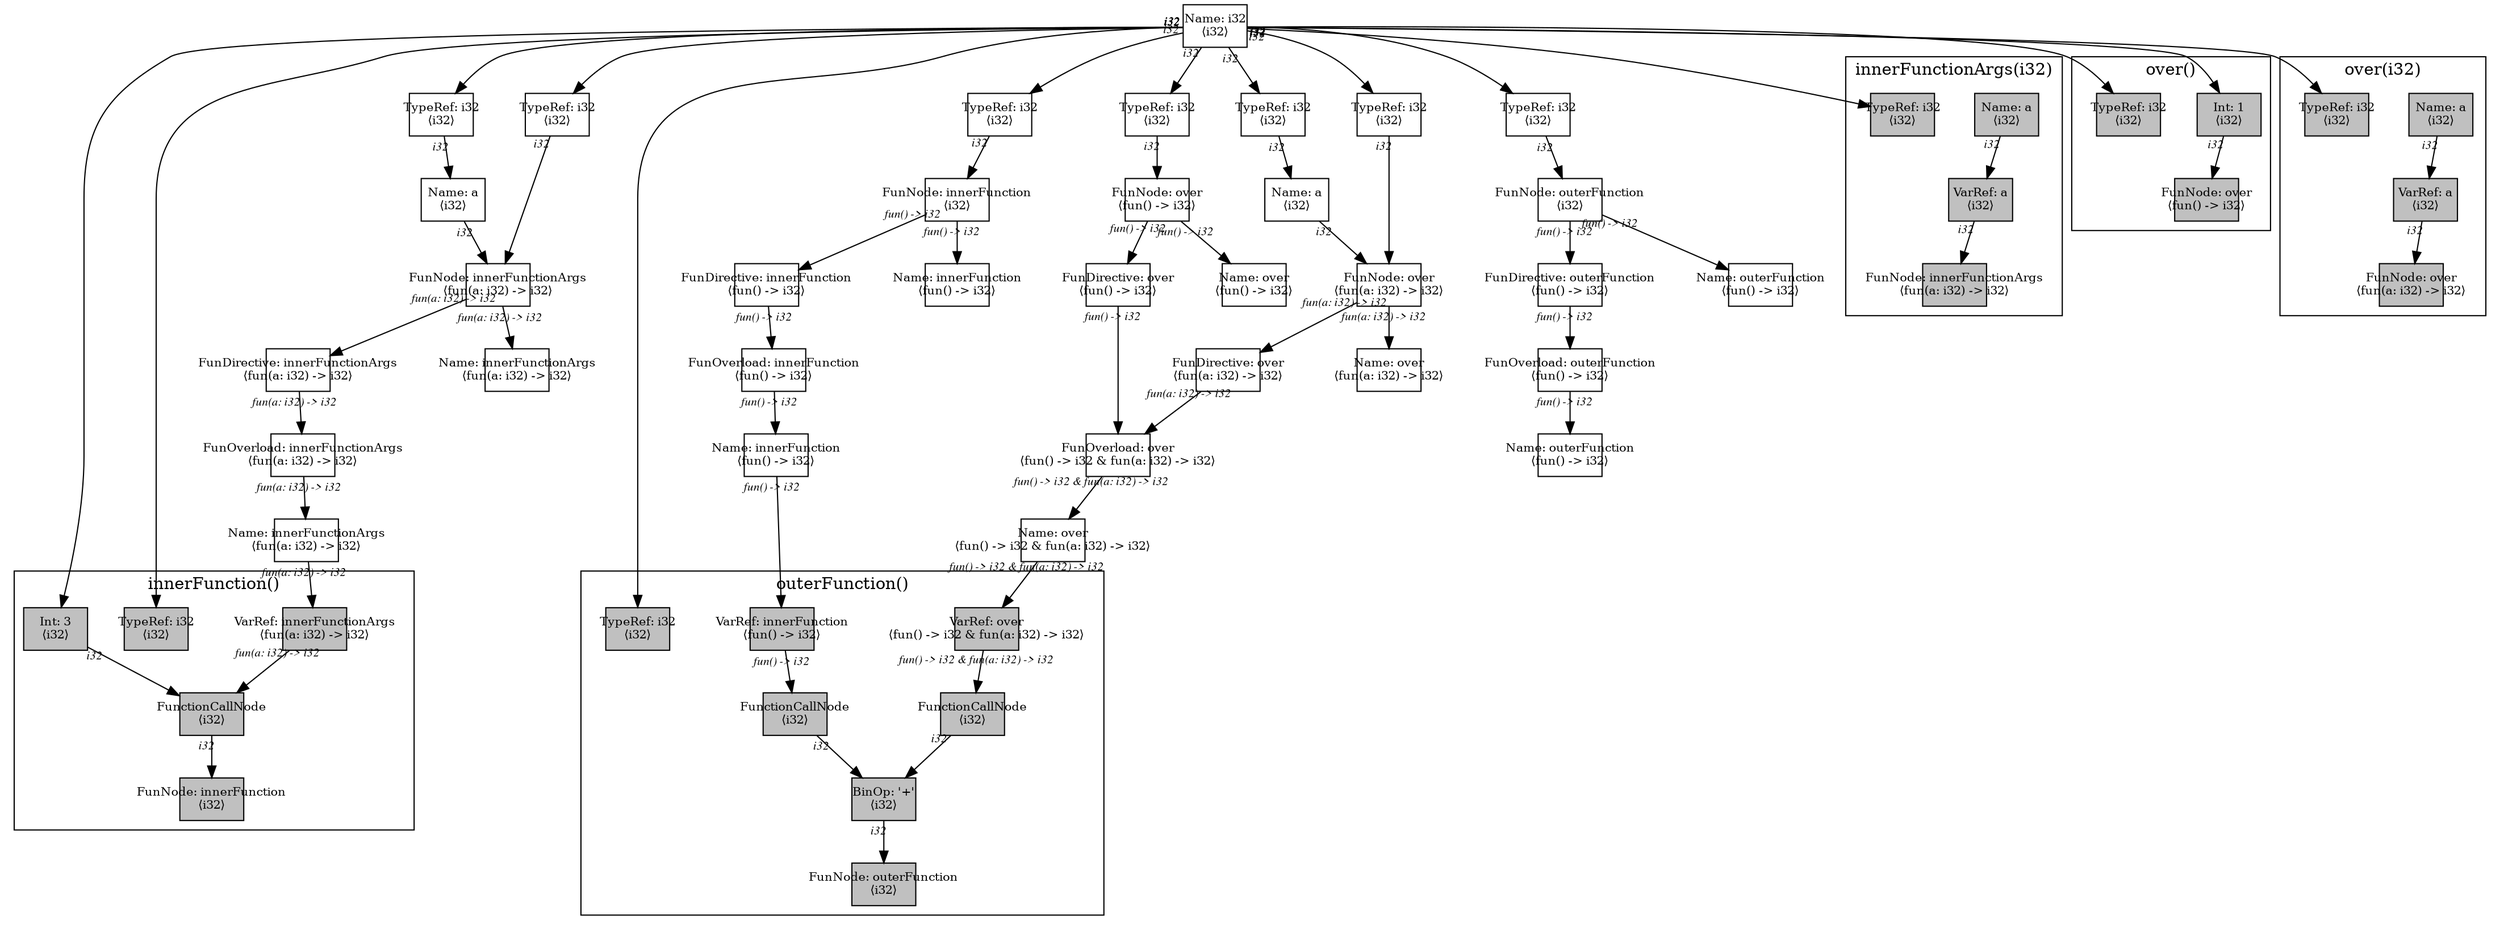 digraph Document {
  node [shape=box,fixedsize=shape fontsize=10]
  1 [label="Name: i32\n⟨i32⟩", fillcolor=grey];
  2 [label="FunOverload: innerFunctionArgs\n⟨fun(a: i32) -> i32⟩", fillcolor=grey];
  3 [label="FunDirective: innerFunctionArgs\n⟨fun(a: i32) -> i32⟩", fillcolor=grey];
  4 [label="FunNode: innerFunctionArgs\n⟨fun(a: i32) -> i32⟩", fillcolor=grey];
  5 [label="TypeRef: i32\n⟨i32⟩", fillcolor=grey];
  6 [label="Name: a\n⟨i32⟩", fillcolor=grey];
  7 [label="TypeRef: i32\n⟨i32⟩", fillcolor=grey];
  8 [label="Name: innerFunctionArgs\n⟨fun(a: i32) -> i32⟩", fillcolor=grey];
  9 [label="Name: innerFunctionArgs\n⟨fun(a: i32) -> i32⟩", fillcolor=grey];
  10 [label="FunOverload: innerFunction\n⟨fun() -> i32⟩", fillcolor=grey];
  11 [label="FunDirective: innerFunction\n⟨fun() -> i32⟩", fillcolor=grey];
  12 [label="FunNode: innerFunction\n⟨i32⟩", fillcolor=grey];
  13 [label="TypeRef: i32\n⟨i32⟩", fillcolor=grey];
  14 [label="Name: innerFunction\n⟨fun() -> i32⟩", fillcolor=grey];
  15 [label="Name: innerFunction\n⟨fun() -> i32⟩", fillcolor=grey];
  16 [label="FunOverload: over\n⟨fun() -> i32 & fun(a: i32) -> i32⟩", fillcolor=grey];
  17 [label="FunDirective: over\n⟨fun() -> i32⟩", fillcolor=grey];
  18 [label="FunNode: over\n⟨fun() -> i32⟩", fillcolor=grey];
  19 [label="TypeRef: i32\n⟨i32⟩", fillcolor=grey];
  20 [label="Name: over\n⟨fun() -> i32⟩", fillcolor=grey];
  21 [label="FunDirective: over\n⟨fun(a: i32) -> i32⟩", fillcolor=grey];
  22 [label="FunNode: over\n⟨fun(a: i32) -> i32⟩", fillcolor=grey];
  23 [label="TypeRef: i32\n⟨i32⟩", fillcolor=grey];
  24 [label="Name: a\n⟨i32⟩", fillcolor=grey];
  25 [label="TypeRef: i32\n⟨i32⟩", fillcolor=grey];
  26 [label="Name: over\n⟨fun(a: i32) -> i32⟩", fillcolor=grey];
  27 [label="Name: over\n⟨fun() -> i32 & fun(a: i32) -> i32⟩", fillcolor=grey];
  28 [label="FunOverload: outerFunction\n⟨fun() -> i32⟩", fillcolor=grey];
  29 [label="FunDirective: outerFunction\n⟨fun() -> i32⟩", fillcolor=grey];
  30 [label="FunNode: outerFunction\n⟨i32⟩", fillcolor=grey];
  31 [label="TypeRef: i32\n⟨i32⟩", fillcolor=grey];
  32 [label="Name: outerFunction\n⟨fun() -> i32⟩", fillcolor=grey];
  33 [label="Name: outerFunction\n⟨fun() -> i32⟩", fillcolor=grey];
  subgraph cluster0 {
    node [style=filled, fillcolor=grey];
    34 [label="Name: a\n⟨i32⟩", fillcolor=grey];
    35 [label="VarRef: a\n⟨i32⟩", fillcolor=grey];
    36 [label="FunNode: innerFunctionArgs\n⟨fun(a: i32) -> i32⟩", fillcolor=grey];
    37 [label="TypeRef: i32\n⟨i32⟩", fillcolor=grey];
    34 -> 35[taillabel="i32" labeldistance="1" fontname="times  italic" fontsize = 10 color="black" ];
    35 -> 36[taillabel="i32" labeldistance="1" fontname="times  italic" fontsize = 10 color="black" ];
  label = "innerFunctionArgs(i32)";
}
  subgraph cluster1 {
    node [style=filled, fillcolor=grey];
    38 [label="FunctionCallNode\n⟨i32⟩", fillcolor=grey];
    39 [label="VarRef: innerFunctionArgs\n⟨fun(a: i32) -> i32⟩", fillcolor=grey];
    40 [label="Int: 3\n⟨i32⟩", fillcolor=grey];
    41 [label="FunNode: innerFunction\n⟨i32⟩", fillcolor=grey];
    42 [label="TypeRef: i32\n⟨i32⟩", fillcolor=grey];
    38 -> 41[taillabel="i32" labeldistance="1" fontname="times  italic" fontsize = 10 color="black" ];
    39 -> 38[taillabel="fun(a: i32) -> i32" labeldistance="1" fontname="times  italic" fontsize = 10 color="black" ];
    40 -> 38[taillabel="i32" labeldistance="1" fontname="times  italic" fontsize = 10 color="black" ];
  label = "innerFunction()";
}
  subgraph cluster2 {
    node [style=filled, fillcolor=grey];
    43 [label="Int: 1\n⟨i32⟩", fillcolor=grey];
    44 [label="FunNode: over\n⟨fun() -> i32⟩", fillcolor=grey];
    45 [label="TypeRef: i32\n⟨i32⟩", fillcolor=grey];
    43 -> 44[taillabel="i32" labeldistance="1" fontname="times  italic" fontsize = 10 color="black" ];
  label = "over()";
}
  subgraph cluster3 {
    node [style=filled, fillcolor=grey];
    46 [label="Name: a\n⟨i32⟩", fillcolor=grey];
    47 [label="VarRef: a\n⟨i32⟩", fillcolor=grey];
    48 [label="FunNode: over\n⟨fun(a: i32) -> i32⟩", fillcolor=grey];
    49 [label="TypeRef: i32\n⟨i32⟩", fillcolor=grey];
    46 -> 47[taillabel="i32" labeldistance="1" fontname="times  italic" fontsize = 10 color="black" ];
    47 -> 48[taillabel="i32" labeldistance="1" fontname="times  italic" fontsize = 10 color="black" ];
  label = "over(i32)";
}
  subgraph cluster4 {
    node [style=filled, fillcolor=grey];
    50 [label="BinOp: '+'\n⟨i32⟩", fillcolor=grey];
    51 [label="FunctionCallNode\n⟨i32⟩", fillcolor=grey];
    52 [label="VarRef: innerFunction\n⟨fun() -> i32⟩", fillcolor=grey];
    53 [label="FunctionCallNode\n⟨i32⟩", fillcolor=grey];
    54 [label="VarRef: over\n⟨fun() -> i32 & fun(a: i32) -> i32⟩", fillcolor=grey];
    55 [label="FunNode: outerFunction\n⟨i32⟩", fillcolor=grey];
    56 [label="TypeRef: i32\n⟨i32⟩", fillcolor=grey];
    50 -> 55[taillabel="i32" labeldistance="1" fontname="times  italic" fontsize = 10 color="black" ];
    51 -> 50[taillabel="i32" labeldistance="1" fontname="times  italic" fontsize = 10 color="black" ];
    52 -> 51[taillabel="fun() -> i32" labeldistance="1" fontname="times  italic" fontsize = 10 color="black" ];
    53 -> 50[taillabel="i32" labeldistance="1" fontname="times  italic" fontsize = 10 color="black" ];
    54 -> 53[taillabel="fun() -> i32 & fun(a: i32) -> i32" labeldistance="1" fontname="times  italic" fontsize = 10 color="black" ];
  label = "outerFunction()";
}
  1 -> 5[taillabel="i32" labeldistance="1" fontname="times  italic" fontsize = 10 color="black" ];
  1 -> 7[taillabel="i32" labeldistance="1" fontname="times  italic" fontsize = 10 color="black" ];
  1 -> 13[taillabel="i32" labeldistance="1" fontname="times  italic" fontsize = 10 color="black" ];
  1 -> 19[taillabel="i32" labeldistance="1" fontname="times  italic" fontsize = 10 color="black" ];
  1 -> 23[taillabel="i32" labeldistance="1" fontname="times  italic" fontsize = 10 color="black" ];
  1 -> 25[taillabel="i32" labeldistance="1" fontname="times  italic" fontsize = 10 color="black" ];
  1 -> 31[taillabel="i32" labeldistance="1" fontname="times  italic" fontsize = 10 color="black" ];
  1 -> 37[taillabel="i32" labeldistance="1" fontname="times  italic" fontsize = 10 color="black" ];
  1 -> 40[taillabel="i32" labeldistance="1" fontname="times  italic" fontsize = 10 color="black" ];
  1 -> 42[taillabel="i32" labeldistance="1" fontname="times  italic" fontsize = 10 color="black" ];
  1 -> 43[taillabel="i32" labeldistance="1" fontname="times  italic" fontsize = 10 color="black" ];
  1 -> 45[taillabel="i32" labeldistance="1" fontname="times  italic" fontsize = 10 color="black" ];
  1 -> 49[taillabel="i32" labeldistance="1" fontname="times  italic" fontsize = 10 color="black" ];
  1 -> 56[taillabel="i32" labeldistance="1" fontname="times  italic" fontsize = 10 color="black" ];
  2 -> 9[taillabel="fun(a: i32) -> i32" labeldistance="1" fontname="times  italic" fontsize = 10 color="black" ];
  3 -> 2[taillabel="fun(a: i32) -> i32" labeldistance="1" fontname="times  italic" fontsize = 10 color="black" ];
  4 -> 8[taillabel="fun(a: i32) -> i32" labeldistance="1" fontname="times  italic" fontsize = 10 color="black" ];
  4 -> 3[taillabel="fun(a: i32) -> i32" labeldistance="1" fontname="times  italic" fontsize = 10 color="black" ];
  5 -> 6[taillabel="i32" labeldistance="1" fontname="times  italic" fontsize = 10 color="black" ];
  6 -> 4[taillabel="i32" labeldistance="1" fontname="times  italic" fontsize = 10 color="black" ];
  7 -> 4[taillabel="i32" labeldistance="1" fontname="times  italic" fontsize = 10 color="black" ];
  9 -> 39[taillabel="fun(a: i32) -> i32" labeldistance="1" fontname="times  italic" fontsize = 10 color="black" ];
  10 -> 15[taillabel="fun() -> i32" labeldistance="1" fontname="times  italic" fontsize = 10 color="black" ];
  11 -> 10[taillabel="fun() -> i32" labeldistance="1" fontname="times  italic" fontsize = 10 color="black" ];
  12 -> 14[taillabel="fun() -> i32" labeldistance="1" fontname="times  italic" fontsize = 10 color="black" ];
  12 -> 11[taillabel="fun() -> i32" labeldistance="1" fontname="times  italic" fontsize = 10 color="black" ];
  13 -> 12[taillabel="i32" labeldistance="1" fontname="times  italic" fontsize = 10 color="black" ];
  15 -> 52[taillabel="fun() -> i32" labeldistance="1" fontname="times  italic" fontsize = 10 color="black" ];
  16 -> 27[taillabel="fun() -> i32 & fun(a: i32) -> i32" labeldistance="1" fontname="times  italic" fontsize = 10 color="black" ];
  17 -> 16[taillabel="fun() -> i32" labeldistance="1" fontname="times  italic" fontsize = 10 color="black" ];
  18 -> 20[taillabel="fun() -> i32" labeldistance="1" fontname="times  italic" fontsize = 10 color="black" ];
  18 -> 17[taillabel="fun() -> i32" labeldistance="1" fontname="times  italic" fontsize = 10 color="black" ];
  19 -> 18[taillabel="i32" labeldistance="1" fontname="times  italic" fontsize = 10 color="black" ];
  21 -> 16[taillabel="fun(a: i32) -> i32" labeldistance="1" fontname="times  italic" fontsize = 10 color="black" ];
  22 -> 26[taillabel="fun(a: i32) -> i32" labeldistance="1" fontname="times  italic" fontsize = 10 color="black" ];
  22 -> 21[taillabel="fun(a: i32) -> i32" labeldistance="1" fontname="times  italic" fontsize = 10 color="black" ];
  23 -> 24[taillabel="i32" labeldistance="1" fontname="times  italic" fontsize = 10 color="black" ];
  24 -> 22[taillabel="i32" labeldistance="1" fontname="times  italic" fontsize = 10 color="black" ];
  25 -> 22[taillabel="i32" labeldistance="1" fontname="times  italic" fontsize = 10 color="black" ];
  27 -> 54[taillabel="fun() -> i32 & fun(a: i32) -> i32" labeldistance="1" fontname="times  italic" fontsize = 10 color="black" ];
  28 -> 33[taillabel="fun() -> i32" labeldistance="1" fontname="times  italic" fontsize = 10 color="black" ];
  29 -> 28[taillabel="fun() -> i32" labeldistance="1" fontname="times  italic" fontsize = 10 color="black" ];
  30 -> 32[taillabel="fun() -> i32" labeldistance="1" fontname="times  italic" fontsize = 10 color="black" ];
  30 -> 29[taillabel="fun() -> i32" labeldistance="1" fontname="times  italic" fontsize = 10 color="black" ];
  31 -> 30[taillabel="i32" labeldistance="1" fontname="times  italic" fontsize = 10 color="black" ];
  label="";
}
